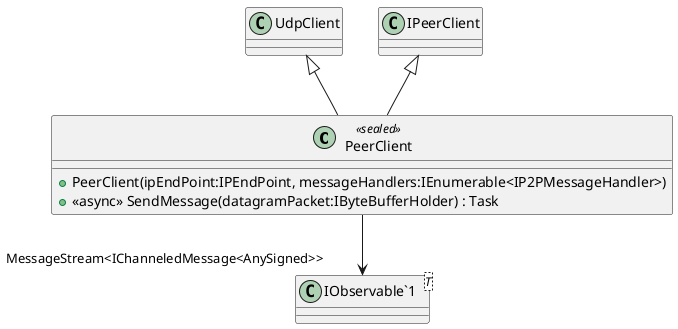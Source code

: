 @startuml
class PeerClient <<sealed>> {
    + PeerClient(ipEndPoint:IPEndPoint, messageHandlers:IEnumerable<IP2PMessageHandler>)
    + <<async>> SendMessage(datagramPacket:IByteBufferHolder) : Task
}
class "IObservable`1"<T> {
}
UdpClient <|-- PeerClient
IPeerClient <|-- PeerClient
PeerClient --> "MessageStream<IChanneledMessage<AnySigned>>" "IObservable`1"
@enduml
